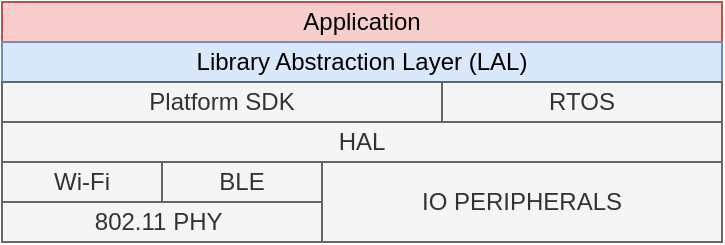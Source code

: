 <mxfile version="24.0.7" type="device">
  <diagram name="Page-1" id="543QGNzdWUNMMTd3TgoW">
    <mxGraphModel dx="570" dy="299" grid="1" gridSize="10" guides="1" tooltips="1" connect="1" arrows="1" fold="1" page="1" pageScale="1" pageWidth="850" pageHeight="1100" math="0" shadow="0">
      <root>
        <mxCell id="0" />
        <mxCell id="1" parent="0" />
        <mxCell id="I3Lr0o4DG5jpMSV9fAZ7-1" value="Application" style="rounded=0;whiteSpace=wrap;html=1;fillColor=#f8cecc;strokeColor=#b85450;" vertex="1" parent="1">
          <mxGeometry x="240" y="280" width="360" height="20" as="geometry" />
        </mxCell>
        <mxCell id="I3Lr0o4DG5jpMSV9fAZ7-2" value="Library Abstraction Layer (LAL)" style="rounded=0;whiteSpace=wrap;html=1;fillColor=#dae8fc;strokeColor=#6c8ebf;" vertex="1" parent="1">
          <mxGeometry x="240" y="300" width="360" height="20" as="geometry" />
        </mxCell>
        <mxCell id="I3Lr0o4DG5jpMSV9fAZ7-3" value="Platform SDK" style="rounded=0;whiteSpace=wrap;html=1;fillColor=#f5f5f5;fontColor=#333333;strokeColor=#666666;" vertex="1" parent="1">
          <mxGeometry x="240" y="320" width="220" height="20" as="geometry" />
        </mxCell>
        <mxCell id="I3Lr0o4DG5jpMSV9fAZ7-4" value="RTOS" style="rounded=0;whiteSpace=wrap;html=1;fillColor=#f5f5f5;fontColor=#333333;strokeColor=#666666;" vertex="1" parent="1">
          <mxGeometry x="460" y="320" width="140" height="20" as="geometry" />
        </mxCell>
        <mxCell id="I3Lr0o4DG5jpMSV9fAZ7-5" value="HAL" style="rounded=0;whiteSpace=wrap;html=1;fillColor=#f5f5f5;fontColor=#333333;strokeColor=#666666;" vertex="1" parent="1">
          <mxGeometry x="240" y="340" width="360" height="20" as="geometry" />
        </mxCell>
        <mxCell id="I3Lr0o4DG5jpMSV9fAZ7-6" value="Wi-Fi" style="rounded=0;whiteSpace=wrap;html=1;fillColor=#f5f5f5;fontColor=#333333;strokeColor=#666666;" vertex="1" parent="1">
          <mxGeometry x="240" y="360" width="80" height="20" as="geometry" />
        </mxCell>
        <mxCell id="I3Lr0o4DG5jpMSV9fAZ7-7" value="BLE" style="rounded=0;whiteSpace=wrap;html=1;fillColor=#f5f5f5;fontColor=#333333;strokeColor=#666666;" vertex="1" parent="1">
          <mxGeometry x="320" y="360" width="80" height="20" as="geometry" />
        </mxCell>
        <mxCell id="I3Lr0o4DG5jpMSV9fAZ7-8" value="IO PERIPHERALS" style="rounded=0;whiteSpace=wrap;html=1;fillColor=#f5f5f5;fontColor=#333333;strokeColor=#666666;" vertex="1" parent="1">
          <mxGeometry x="400" y="360" width="200" height="40" as="geometry" />
        </mxCell>
        <mxCell id="I3Lr0o4DG5jpMSV9fAZ7-9" value="802.11&amp;nbsp;&lt;span style=&quot;background-color: initial;&quot;&gt;PHY&amp;nbsp;&lt;/span&gt;" style="rounded=0;whiteSpace=wrap;html=1;fillColor=#f5f5f5;fontColor=#333333;strokeColor=#666666;" vertex="1" parent="1">
          <mxGeometry x="240" y="380" width="160" height="20" as="geometry" />
        </mxCell>
      </root>
    </mxGraphModel>
  </diagram>
</mxfile>
